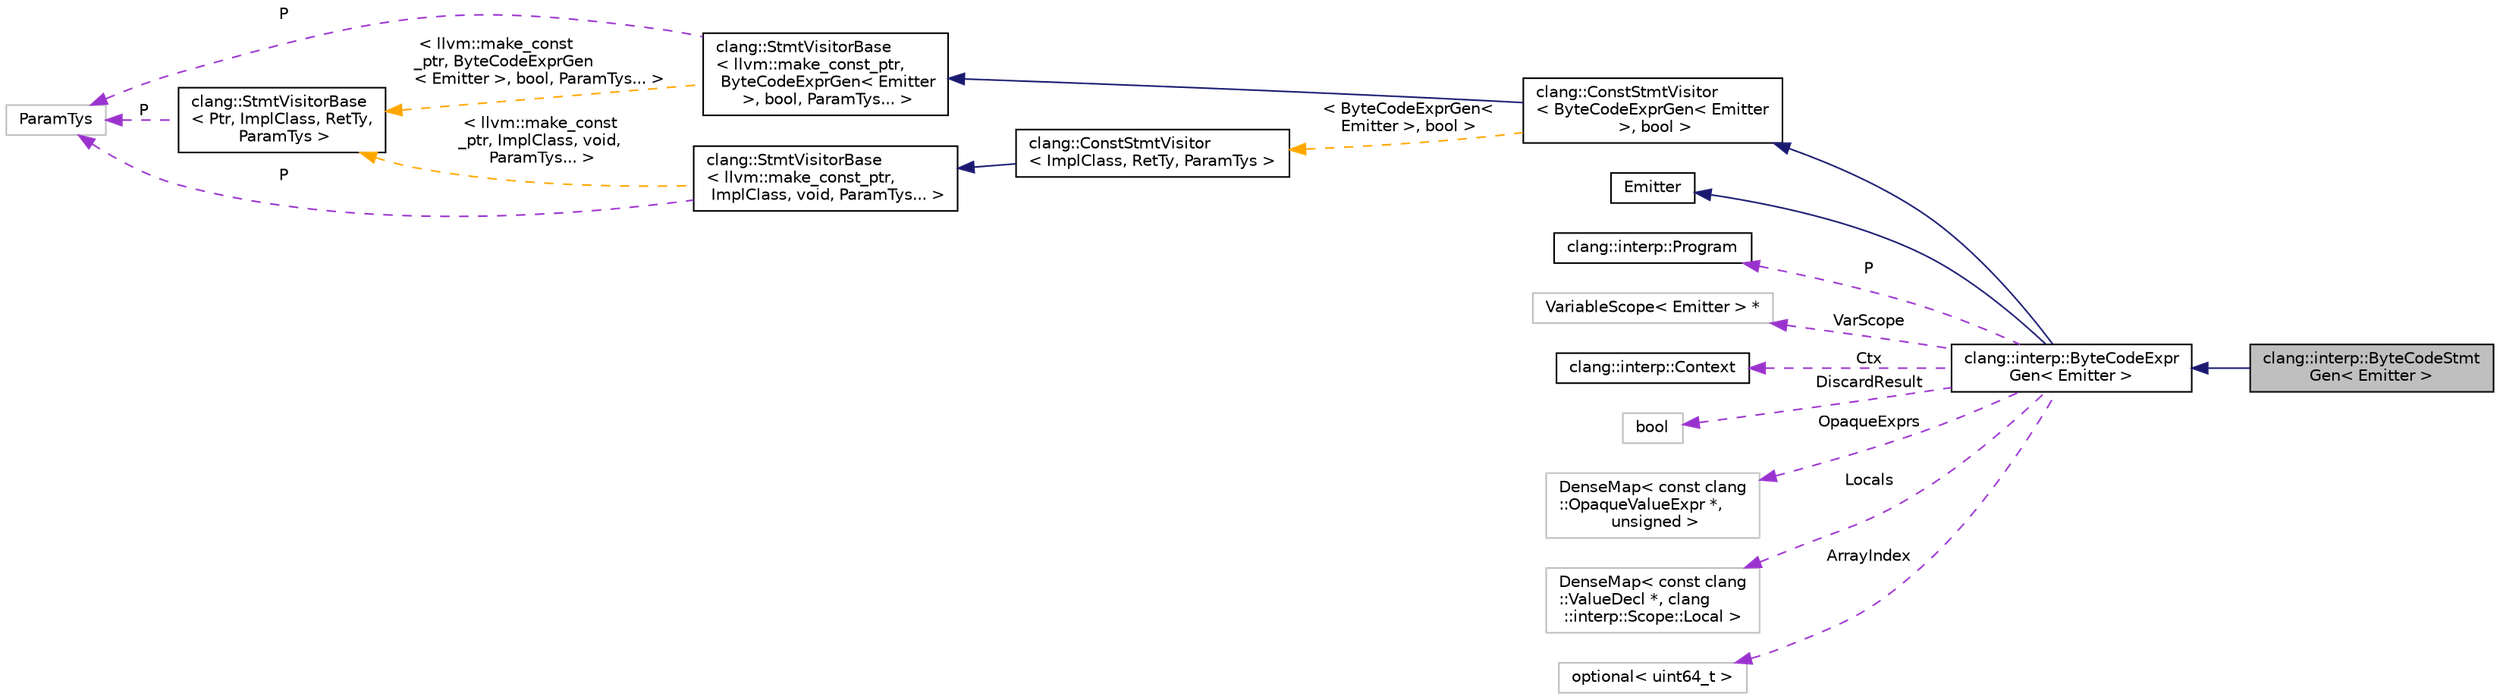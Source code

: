 digraph "clang::interp::ByteCodeStmtGen&lt; Emitter &gt;"
{
 // LATEX_PDF_SIZE
  bgcolor="transparent";
  edge [fontname="Helvetica",fontsize="10",labelfontname="Helvetica",labelfontsize="10"];
  node [fontname="Helvetica",fontsize="10",shape=record];
  rankdir="LR";
  Node1 [label="clang::interp::ByteCodeStmt\lGen\< Emitter \>",height=0.2,width=0.4,color="black", fillcolor="grey75", style="filled", fontcolor="black",tooltip="Compilation context for statements."];
  Node2 -> Node1 [dir="back",color="midnightblue",fontsize="10",style="solid",fontname="Helvetica"];
  Node2 [label="clang::interp::ByteCodeExpr\lGen\< Emitter \>",height=0.2,width=0.4,color="black",URL="$classclang_1_1interp_1_1ByteCodeExprGen.html",tooltip="Compilation context for expressions."];
  Node3 -> Node2 [dir="back",color="midnightblue",fontsize="10",style="solid",fontname="Helvetica"];
  Node3 [label="clang::ConstStmtVisitor\l\< ByteCodeExprGen\< Emitter\l \>, bool \>",height=0.2,width=0.4,color="black",URL="$classclang_1_1ConstStmtVisitor.html",tooltip=" "];
  Node4 -> Node3 [dir="back",color="midnightblue",fontsize="10",style="solid",fontname="Helvetica"];
  Node4 [label="clang::StmtVisitorBase\l\< llvm::make_const_ptr,\l ByteCodeExprGen\< Emitter\l \>, bool, ParamTys... \>",height=0.2,width=0.4,color="black",URL="$classclang_1_1StmtVisitorBase.html",tooltip=" "];
  Node5 -> Node4 [dir="back",color="darkorchid3",fontsize="10",style="dashed",label=" P" ,fontname="Helvetica"];
  Node5 [label="ParamTys",height=0.2,width=0.4,color="grey75",tooltip=" "];
  Node6 -> Node4 [dir="back",color="orange",fontsize="10",style="dashed",label=" \< llvm::make_const\l_ptr, ByteCodeExprGen\l\< Emitter \>, bool, ParamTys... \>" ,fontname="Helvetica"];
  Node6 [label="clang::StmtVisitorBase\l\< Ptr, ImplClass, RetTy,\l ParamTys \>",height=0.2,width=0.4,color="black",URL="$classclang_1_1StmtVisitorBase.html",tooltip="StmtVisitorBase - This class implements a simple visitor for Stmt subclasses."];
  Node5 -> Node6 [dir="back",color="darkorchid3",fontsize="10",style="dashed",label=" P" ,fontname="Helvetica"];
  Node7 -> Node3 [dir="back",color="orange",fontsize="10",style="dashed",label=" \< ByteCodeExprGen\<\l Emitter \>, bool \>" ,fontname="Helvetica"];
  Node7 [label="clang::ConstStmtVisitor\l\< ImplClass, RetTy, ParamTys \>",height=0.2,width=0.4,color="black",URL="$classclang_1_1ConstStmtVisitor.html",tooltip="ConstStmtVisitor - This class implements a simple visitor for Stmt subclasses."];
  Node8 -> Node7 [dir="back",color="midnightblue",fontsize="10",style="solid",fontname="Helvetica"];
  Node8 [label="clang::StmtVisitorBase\l\< llvm::make_const_ptr,\l ImplClass, void, ParamTys... \>",height=0.2,width=0.4,color="black",URL="$classclang_1_1StmtVisitorBase.html",tooltip=" "];
  Node5 -> Node8 [dir="back",color="darkorchid3",fontsize="10",style="dashed",label=" P" ,fontname="Helvetica"];
  Node6 -> Node8 [dir="back",color="orange",fontsize="10",style="dashed",label=" \< llvm::make_const\l_ptr, ImplClass, void,\l ParamTys... \>" ,fontname="Helvetica"];
  Node9 -> Node2 [dir="back",color="midnightblue",fontsize="10",style="solid",fontname="Helvetica"];
  Node9 [label="Emitter",height=0.2,width=0.4,color="black",URL="$classEmitter.html",tooltip=" "];
  Node10 -> Node2 [dir="back",color="darkorchid3",fontsize="10",style="dashed",label=" P" ,fontname="Helvetica"];
  Node10 [label="clang::interp::Program",height=0.2,width=0.4,color="black",URL="$classclang_1_1interp_1_1Program.html",tooltip="The program contains and links the bytecode for all functions."];
  Node11 -> Node2 [dir="back",color="darkorchid3",fontsize="10",style="dashed",label=" VarScope" ,fontname="Helvetica"];
  Node11 [label="VariableScope\< Emitter \> *",height=0.2,width=0.4,color="grey75",tooltip=" "];
  Node12 -> Node2 [dir="back",color="darkorchid3",fontsize="10",style="dashed",label=" Ctx" ,fontname="Helvetica"];
  Node12 [label="clang::interp::Context",height=0.2,width=0.4,color="black",URL="$classclang_1_1interp_1_1Context.html",tooltip="Holds all information required to evaluate constexpr code in a module."];
  Node13 -> Node2 [dir="back",color="darkorchid3",fontsize="10",style="dashed",label=" DiscardResult" ,fontname="Helvetica"];
  Node13 [label="bool",height=0.2,width=0.4,color="grey75",tooltip=" "];
  Node14 -> Node2 [dir="back",color="darkorchid3",fontsize="10",style="dashed",label=" OpaqueExprs" ,fontname="Helvetica"];
  Node14 [label="DenseMap\< const clang\l::OpaqueValueExpr *,\l unsigned \>",height=0.2,width=0.4,color="grey75",tooltip=" "];
  Node15 -> Node2 [dir="back",color="darkorchid3",fontsize="10",style="dashed",label=" Locals" ,fontname="Helvetica"];
  Node15 [label="DenseMap\< const clang\l::ValueDecl *, clang\l::interp::Scope::Local \>",height=0.2,width=0.4,color="grey75",tooltip=" "];
  Node16 -> Node2 [dir="back",color="darkorchid3",fontsize="10",style="dashed",label=" ArrayIndex" ,fontname="Helvetica"];
  Node16 [label="optional\< uint64_t \>",height=0.2,width=0.4,color="grey75",tooltip=" "];
}

